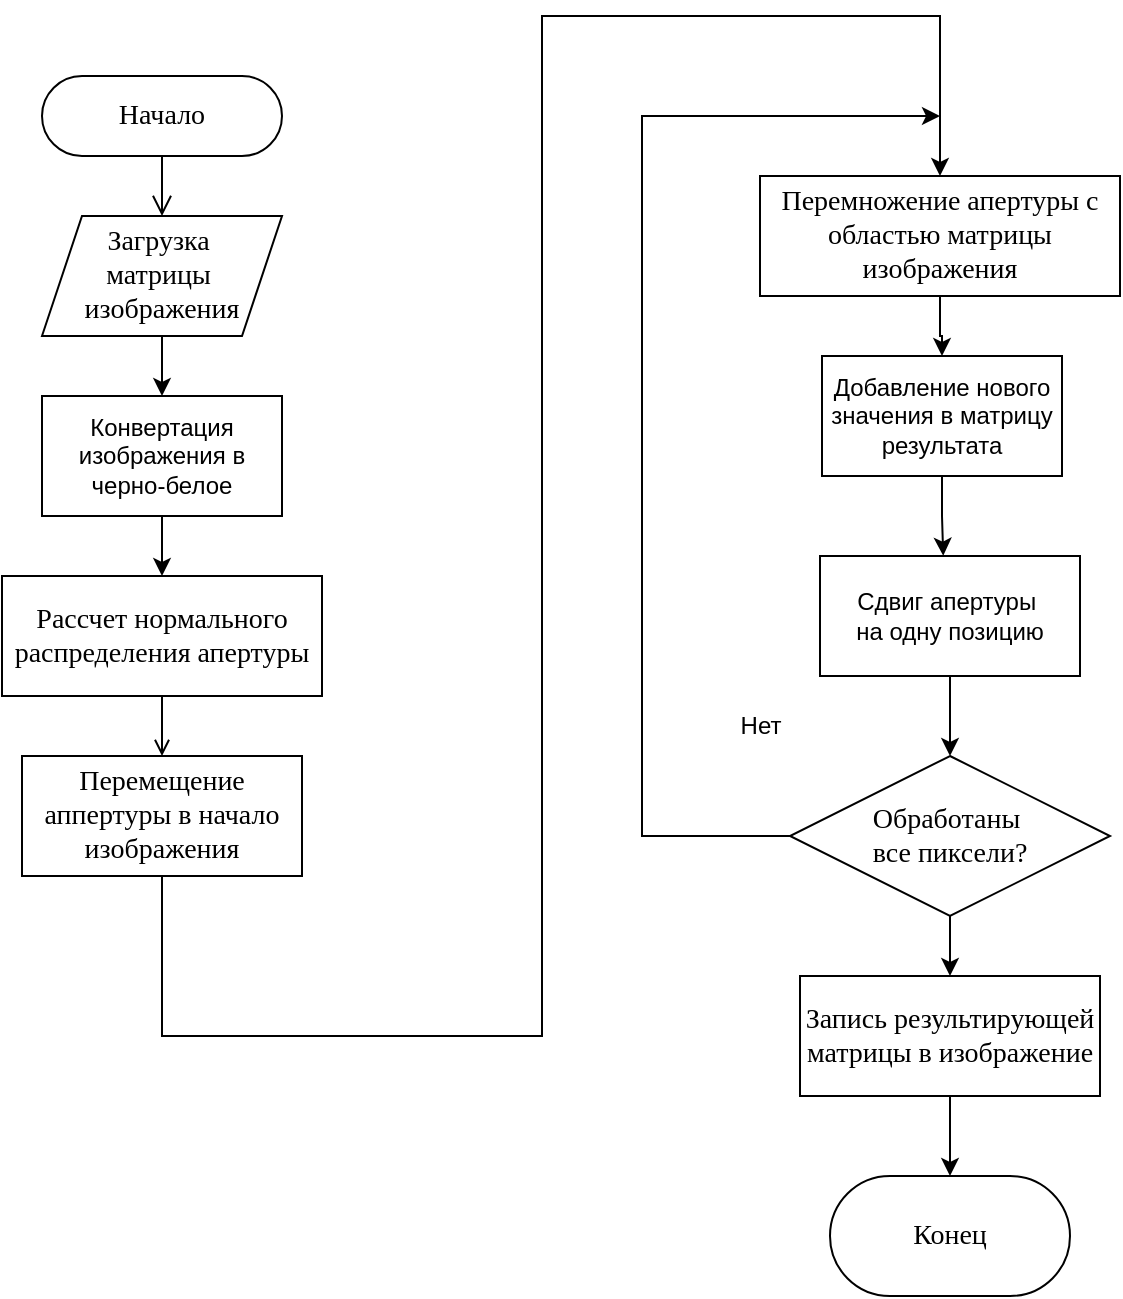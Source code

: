 <mxfile version="24.4.10" type="github">
  <diagram id="C5RBs43oDa-KdzZeNtuy" name="Page-1">
    <mxGraphModel dx="914" dy="717" grid="1" gridSize="10" guides="1" tooltips="1" connect="1" arrows="1" fold="1" page="1" pageScale="1" pageWidth="827" pageHeight="1169" math="0" shadow="0">
      <root>
        <mxCell id="WIyWlLk6GJQsqaUBKTNV-0" />
        <mxCell id="WIyWlLk6GJQsqaUBKTNV-1" parent="WIyWlLk6GJQsqaUBKTNV-0" />
        <mxCell id="Uh_VZ3Frf3ESStBdDGzd-0" value="" style="rounded=0;html=1;jettySize=auto;orthogonalLoop=1;fontSize=14;endArrow=open;endFill=0;endSize=8;strokeWidth=1;shadow=0;labelBackgroundColor=none;edgeStyle=orthogonalEdgeStyle;entryX=0.5;entryY=0;entryDx=0;entryDy=0;fontFamily=Times New Roman;" edge="1" parent="WIyWlLk6GJQsqaUBKTNV-1" source="Uh_VZ3Frf3ESStBdDGzd-1" target="Uh_VZ3Frf3ESStBdDGzd-3">
          <mxGeometry relative="1" as="geometry">
            <mxPoint x="230" y="160" as="targetPoint" />
          </mxGeometry>
        </mxCell>
        <mxCell id="Uh_VZ3Frf3ESStBdDGzd-1" value="Начало" style="rounded=1;whiteSpace=wrap;html=1;fontSize=14;glass=0;strokeWidth=1;shadow=0;arcSize=50;fontFamily=Times New Roman;" vertex="1" parent="WIyWlLk6GJQsqaUBKTNV-1">
          <mxGeometry x="170" y="70" width="120" height="40" as="geometry" />
        </mxCell>
        <mxCell id="Uh_VZ3Frf3ESStBdDGzd-2" style="edgeStyle=orthogonalEdgeStyle;rounded=0;orthogonalLoop=1;jettySize=auto;html=1;entryX=0.5;entryY=0;entryDx=0;entryDy=0;" edge="1" parent="WIyWlLk6GJQsqaUBKTNV-1" source="Uh_VZ3Frf3ESStBdDGzd-3" target="Uh_VZ3Frf3ESStBdDGzd-20">
          <mxGeometry relative="1" as="geometry" />
        </mxCell>
        <mxCell id="Uh_VZ3Frf3ESStBdDGzd-3" value="Загрузка&amp;nbsp;&lt;div style=&quot;font-size: 14px;&quot;&gt;матрицы&amp;nbsp;&lt;/div&gt;&lt;div style=&quot;font-size: 14px;&quot;&gt;изображения&lt;/div&gt;" style="shape=parallelogram;perimeter=parallelogramPerimeter;whiteSpace=wrap;html=1;fixedSize=1;fontFamily=Times New Roman;fontSize=14;" vertex="1" parent="WIyWlLk6GJQsqaUBKTNV-1">
          <mxGeometry x="170" y="140" width="120" height="60" as="geometry" />
        </mxCell>
        <mxCell id="Uh_VZ3Frf3ESStBdDGzd-4" value="" style="edgeStyle=orthogonalEdgeStyle;rounded=0;orthogonalLoop=1;jettySize=auto;html=1;endArrow=open;endFill=0;" edge="1" parent="WIyWlLk6GJQsqaUBKTNV-1" source="Uh_VZ3Frf3ESStBdDGzd-5" target="Uh_VZ3Frf3ESStBdDGzd-7">
          <mxGeometry relative="1" as="geometry" />
        </mxCell>
        <mxCell id="Uh_VZ3Frf3ESStBdDGzd-5" value="Рассчет нормального распределения апертуры" style="rounded=0;whiteSpace=wrap;html=1;fontFamily=Times New Roman;fontSize=14;" vertex="1" parent="WIyWlLk6GJQsqaUBKTNV-1">
          <mxGeometry x="150" y="320" width="160" height="60" as="geometry" />
        </mxCell>
        <mxCell id="Uh_VZ3Frf3ESStBdDGzd-6" value="" style="edgeStyle=orthogonalEdgeStyle;rounded=0;orthogonalLoop=1;jettySize=auto;html=1;" edge="1" parent="WIyWlLk6GJQsqaUBKTNV-1" source="Uh_VZ3Frf3ESStBdDGzd-7" target="Uh_VZ3Frf3ESStBdDGzd-10">
          <mxGeometry relative="1" as="geometry">
            <Array as="points">
              <mxPoint x="230" y="550" />
              <mxPoint x="420" y="550" />
              <mxPoint x="420" y="40" />
              <mxPoint x="619" y="40" />
            </Array>
          </mxGeometry>
        </mxCell>
        <mxCell id="Uh_VZ3Frf3ESStBdDGzd-7" value="Перемещение аппертуры в начало изображения" style="whiteSpace=wrap;html=1;fontSize=14;fontFamily=Times New Roman;rounded=0;" vertex="1" parent="WIyWlLk6GJQsqaUBKTNV-1">
          <mxGeometry x="160" y="410" width="140" height="60" as="geometry" />
        </mxCell>
        <mxCell id="Uh_VZ3Frf3ESStBdDGzd-8" value="Конец" style="rounded=1;whiteSpace=wrap;html=1;arcSize=50;fontFamily=Times New Roman;fontSize=14;" vertex="1" parent="WIyWlLk6GJQsqaUBKTNV-1">
          <mxGeometry x="564" y="620" width="120" height="60" as="geometry" />
        </mxCell>
        <mxCell id="Uh_VZ3Frf3ESStBdDGzd-9" style="edgeStyle=orthogonalEdgeStyle;rounded=0;orthogonalLoop=1;jettySize=auto;html=1;entryX=0.5;entryY=0;entryDx=0;entryDy=0;" edge="1" parent="WIyWlLk6GJQsqaUBKTNV-1" source="Uh_VZ3Frf3ESStBdDGzd-10" target="Uh_VZ3Frf3ESStBdDGzd-17">
          <mxGeometry relative="1" as="geometry" />
        </mxCell>
        <mxCell id="Uh_VZ3Frf3ESStBdDGzd-10" value="Перемножение апертуры с областью матрицы изображения" style="whiteSpace=wrap;html=1;fontSize=14;fontFamily=Times New Roman;rounded=0;" vertex="1" parent="WIyWlLk6GJQsqaUBKTNV-1">
          <mxGeometry x="529" y="120" width="180" height="60" as="geometry" />
        </mxCell>
        <mxCell id="Uh_VZ3Frf3ESStBdDGzd-11" style="edgeStyle=orthogonalEdgeStyle;rounded=0;orthogonalLoop=1;jettySize=auto;html=1;exitX=0;exitY=0.5;exitDx=0;exitDy=0;" edge="1" parent="WIyWlLk6GJQsqaUBKTNV-1" source="Uh_VZ3Frf3ESStBdDGzd-13">
          <mxGeometry relative="1" as="geometry">
            <mxPoint x="619" y="90" as="targetPoint" />
            <Array as="points">
              <mxPoint x="470" y="450" />
              <mxPoint x="470" y="90" />
            </Array>
          </mxGeometry>
        </mxCell>
        <mxCell id="Uh_VZ3Frf3ESStBdDGzd-12" value="" style="edgeStyle=orthogonalEdgeStyle;rounded=0;orthogonalLoop=1;jettySize=auto;html=1;" edge="1" parent="WIyWlLk6GJQsqaUBKTNV-1" source="Uh_VZ3Frf3ESStBdDGzd-13" target="Uh_VZ3Frf3ESStBdDGzd-22">
          <mxGeometry relative="1" as="geometry" />
        </mxCell>
        <mxCell id="Uh_VZ3Frf3ESStBdDGzd-13" value="Обработаны&amp;nbsp;&lt;div&gt;все пиксели?&lt;/div&gt;" style="rhombus;whiteSpace=wrap;html=1;fontSize=14;fontFamily=Times New Roman;rounded=0;" vertex="1" parent="WIyWlLk6GJQsqaUBKTNV-1">
          <mxGeometry x="544" y="410" width="160" height="80" as="geometry" />
        </mxCell>
        <mxCell id="Uh_VZ3Frf3ESStBdDGzd-14" style="edgeStyle=orthogonalEdgeStyle;rounded=0;orthogonalLoop=1;jettySize=auto;html=1;entryX=0.5;entryY=0;entryDx=0;entryDy=0;" edge="1" parent="WIyWlLk6GJQsqaUBKTNV-1" source="Uh_VZ3Frf3ESStBdDGzd-15" target="Uh_VZ3Frf3ESStBdDGzd-13">
          <mxGeometry relative="1" as="geometry" />
        </mxCell>
        <mxCell id="Uh_VZ3Frf3ESStBdDGzd-15" value="Сдвиг апертуры&amp;nbsp;&lt;div&gt;на одну позицию&lt;/div&gt;" style="rounded=0;whiteSpace=wrap;html=1;" vertex="1" parent="WIyWlLk6GJQsqaUBKTNV-1">
          <mxGeometry x="559" y="310" width="130" height="60" as="geometry" />
        </mxCell>
        <mxCell id="Uh_VZ3Frf3ESStBdDGzd-16" value="Нет" style="text;html=1;align=center;verticalAlign=middle;resizable=0;points=[];autosize=1;strokeColor=none;fillColor=none;" vertex="1" parent="WIyWlLk6GJQsqaUBKTNV-1">
          <mxGeometry x="509" y="380" width="40" height="30" as="geometry" />
        </mxCell>
        <mxCell id="Uh_VZ3Frf3ESStBdDGzd-17" value="Добавление нового значения в матрицу результата" style="rounded=0;whiteSpace=wrap;html=1;" vertex="1" parent="WIyWlLk6GJQsqaUBKTNV-1">
          <mxGeometry x="560" y="210" width="120" height="60" as="geometry" />
        </mxCell>
        <mxCell id="Uh_VZ3Frf3ESStBdDGzd-18" style="edgeStyle=orthogonalEdgeStyle;rounded=0;orthogonalLoop=1;jettySize=auto;html=1;entryX=0.474;entryY=-0.003;entryDx=0;entryDy=0;entryPerimeter=0;" edge="1" parent="WIyWlLk6GJQsqaUBKTNV-1" source="Uh_VZ3Frf3ESStBdDGzd-17" target="Uh_VZ3Frf3ESStBdDGzd-15">
          <mxGeometry relative="1" as="geometry" />
        </mxCell>
        <mxCell id="Uh_VZ3Frf3ESStBdDGzd-19" style="edgeStyle=orthogonalEdgeStyle;rounded=0;orthogonalLoop=1;jettySize=auto;html=1;entryX=0.5;entryY=0;entryDx=0;entryDy=0;" edge="1" parent="WIyWlLk6GJQsqaUBKTNV-1" source="Uh_VZ3Frf3ESStBdDGzd-20" target="Uh_VZ3Frf3ESStBdDGzd-5">
          <mxGeometry relative="1" as="geometry" />
        </mxCell>
        <mxCell id="Uh_VZ3Frf3ESStBdDGzd-20" value="Конвертация изображения в черно-белое" style="rounded=0;whiteSpace=wrap;html=1;" vertex="1" parent="WIyWlLk6GJQsqaUBKTNV-1">
          <mxGeometry x="170" y="230" width="120" height="60" as="geometry" />
        </mxCell>
        <mxCell id="Uh_VZ3Frf3ESStBdDGzd-21" style="edgeStyle=orthogonalEdgeStyle;rounded=0;orthogonalLoop=1;jettySize=auto;html=1;entryX=0.5;entryY=0;entryDx=0;entryDy=0;" edge="1" parent="WIyWlLk6GJQsqaUBKTNV-1" source="Uh_VZ3Frf3ESStBdDGzd-22" target="Uh_VZ3Frf3ESStBdDGzd-8">
          <mxGeometry relative="1" as="geometry" />
        </mxCell>
        <mxCell id="Uh_VZ3Frf3ESStBdDGzd-22" value="Запись результирующей матрицы в изображение" style="whiteSpace=wrap;html=1;fontSize=14;fontFamily=Times New Roman;rounded=0;" vertex="1" parent="WIyWlLk6GJQsqaUBKTNV-1">
          <mxGeometry x="549" y="520" width="150" height="60" as="geometry" />
        </mxCell>
      </root>
    </mxGraphModel>
  </diagram>
</mxfile>
